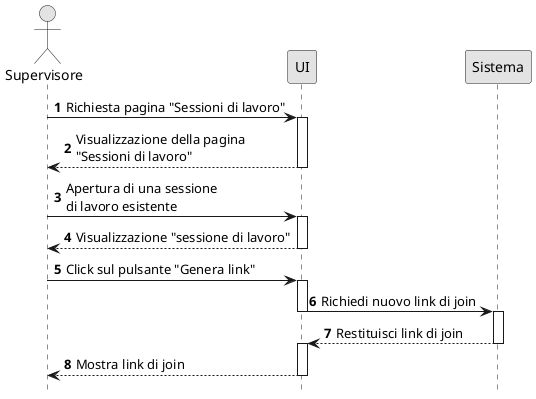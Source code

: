 
    ┌─┐
    ║"│
    └┬┘
    ┌┼┐
     │                                        ┌──┐                        ┌───────┐
    ┌┴┐                                       │UI│                        │Sistema│
Supervisore                                   └┬─┘                        └───┬───┘
    ┌┴┐1 Richiesta pagina "Sessioni di lavoro"┌┴┐                             │
    │ │ ─────────────────────────────────────>│ │                             │
    └┬┘                                       │ │                             │
     │    2 Visualizzazione della pagina      │ │                             │
     │    "Sessioni di lavoro"                │ │                             │
     │<─ ─ ─ ─ ─ ─ ─ ─ ─ ─ ─ ─ ─ ─ ─ ─ ─ ─ ─ ─│ │                             │
     │                                        └┬┘                             │
     │       3 Apertura di una sessione        │                              │
     │       di lavoro esistente               │                              │
     │────────────────────────────────────────>│                              │
     │                                         │                              │
     │ 4 Visualizzazione "sessione di lavoro"  │                              │
     │<─ ─ ─ ─ ─ ─ ─ ─ ─ ─ ─ ─ ─ ─ ─ ─ ─ ─ ─ ─ │                              │
     │                                         │                              │
     │   5 Click sul pulsante "Genera link"    │                              │
     │────────────────────────────────────────>│                              │
     │                                         │                              │
     │                                         │6 Richiedi nuovo link di join┌┴┐
     │                                         │ ───────────────────────────>│ │
     │                                         │                             │ │
     │                                         │ 7 Restituisci link di join  │ │
     │                                         │ <─ ─ ─ ─ ─ ─ ─ ─ ─ ─ ─ ─ ─ ─│ │
     │                                         │                             └┬┘
    ┌┴┐          8 Mostra link di join         │                              │
    │ │ <─ ─ ─ ─ ─ ─ ─ ─ ─ ─ ─ ─ ─ ─ ─ ─ ─ ─ ─ ─                              │
    └┬┘                                        │                              │

@startuml
autonumber
hide footbox
skinparam shadowing false
skinparam sequenceMessageAlign cener
skinparam monochrome true
Actor Supervisore as Utente

Utente -> UI   :   Richiesta pagina "Sessioni di lavoro"

activate UI
UI --> Utente  :   Visualizzazione della pagina\n"Sessioni di lavoro"
deactivate UI

Utente -> UI   :   Apertura di una sessione\ndi lavoro esistente

activate UI
UI --> Utente  :   Visualizzazione "sessione di lavoro"
deactivate UI

Utente -> UI   :   Click sul pulsante "Genera link"

activate UI
UI -> Sistema  :   Richiedi nuovo link di join
deactivate UI
activate Sistema
Sistema --> UI : Restituisci link di join
deactivate Sistema
activate UI
UI --> Utente  : Mostra link di join 
deactivate UI


@enduml
